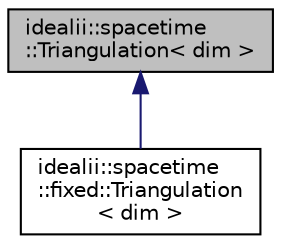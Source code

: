 digraph "idealii::spacetime::Triangulation&lt; dim &gt;"
{
 // LATEX_PDF_SIZE
  edge [fontname="Helvetica",fontsize="10",labelfontname="Helvetica",labelfontsize="10"];
  node [fontname="Helvetica",fontsize="10",shape=record];
  Node1 [label="idealii::spacetime\l::Triangulation\< dim \>",height=0.2,width=0.4,color="black", fillcolor="grey75", style="filled", fontcolor="black",tooltip="The spacetime triangulation object."];
  Node1 -> Node2 [dir="back",color="midnightblue",fontsize="10",style="solid",fontname="Helvetica"];
  Node2 [label="idealii::spacetime\l::fixed::Triangulation\l\< dim \>",height=0.2,width=0.4,color="black", fillcolor="white", style="filled",URL="$classidealii_1_1spacetime_1_1fixed_1_1Triangulation.html",tooltip="The spacetime triangulation object with a fixed spatial mesh across time."];
}
